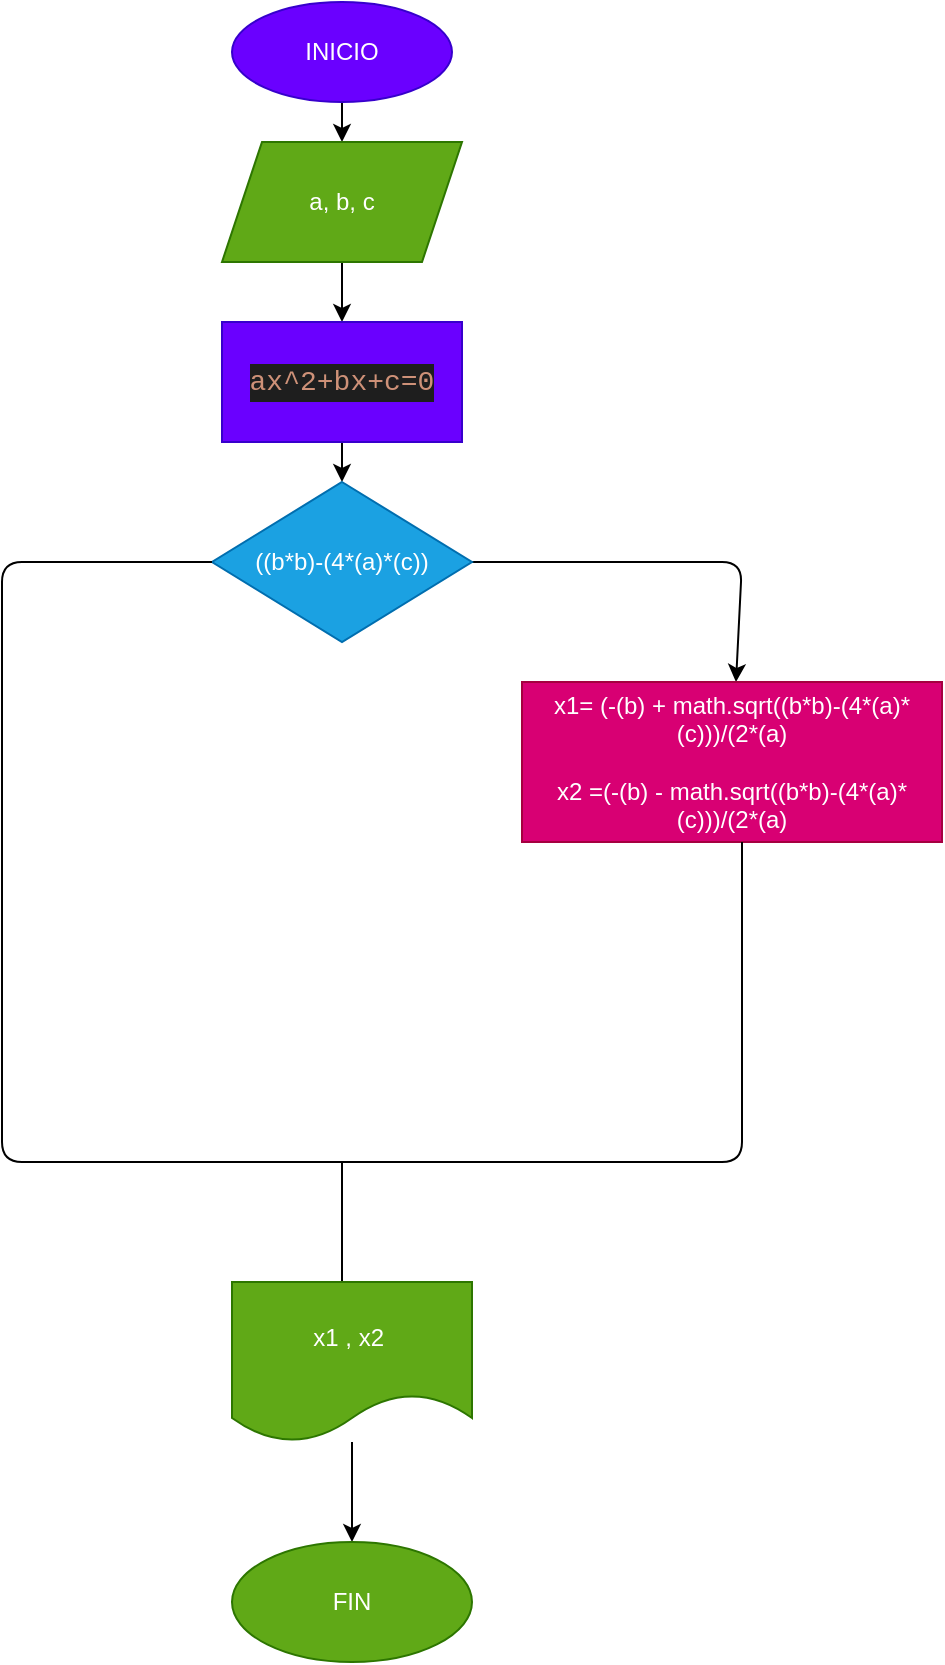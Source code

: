 <mxfile>
    <diagram id="1W1jYSQyCkz43-w6rmql" name="Página-1">
        <mxGraphModel dx="819" dy="671" grid="1" gridSize="10" guides="1" tooltips="1" connect="1" arrows="1" fold="1" page="1" pageScale="1" pageWidth="827" pageHeight="1169" math="0" shadow="0">
            <root>
                <mxCell id="0"/>
                <mxCell id="1" parent="0"/>
                <mxCell id="6" value="" style="edgeStyle=none;html=1;" edge="1" parent="1" source="2" target="5">
                    <mxGeometry relative="1" as="geometry"/>
                </mxCell>
                <mxCell id="2" value="INICIO" style="ellipse;whiteSpace=wrap;html=1;fillColor=#6a00ff;fontColor=#ffffff;strokeColor=#3700CC;" vertex="1" parent="1">
                    <mxGeometry x="225" y="20" width="110" height="50" as="geometry"/>
                </mxCell>
                <mxCell id="10" value="" style="edgeStyle=none;html=1;" edge="1" parent="1" source="5" target="9">
                    <mxGeometry relative="1" as="geometry"/>
                </mxCell>
                <mxCell id="5" value="a, b, c" style="shape=parallelogram;perimeter=parallelogramPerimeter;whiteSpace=wrap;html=1;fixedSize=1;fillColor=#60a917;fontColor=#ffffff;strokeColor=#2D7600;" vertex="1" parent="1">
                    <mxGeometry x="220" y="90" width="120" height="60" as="geometry"/>
                </mxCell>
                <mxCell id="12" value="" style="edgeStyle=none;html=1;" edge="1" parent="1" source="9" target="11">
                    <mxGeometry relative="1" as="geometry"/>
                </mxCell>
                <mxCell id="9" value="&lt;div style=&quot;color: rgb(212 , 212 , 212) ; background-color: rgb(30 , 30 , 30) ; font-family: &amp;#34;consolas&amp;#34; , &amp;#34;courier new&amp;#34; , monospace ; font-size: 14px ; line-height: 19px&quot;&gt;&lt;span style=&quot;color: #ce9178&quot;&gt;ax^2+bx+c=0&lt;/span&gt;&lt;/div&gt;" style="whiteSpace=wrap;html=1;fillColor=#6a00ff;strokeColor=#3700CC;fontColor=#ffffff;" vertex="1" parent="1">
                    <mxGeometry x="220" y="180" width="120" height="60" as="geometry"/>
                </mxCell>
                <mxCell id="18" value="" style="edgeStyle=none;html=1;" edge="1" parent="1" source="11" target="17">
                    <mxGeometry relative="1" as="geometry">
                        <Array as="points">
                            <mxPoint x="480" y="300"/>
                        </Array>
                    </mxGeometry>
                </mxCell>
                <mxCell id="11" value="((b*b)-(4*(a)*(c))" style="rhombus;whiteSpace=wrap;html=1;fillColor=#1ba1e2;strokeColor=#006EAF;fontColor=#ffffff;" vertex="1" parent="1">
                    <mxGeometry x="215" y="260" width="130" height="80" as="geometry"/>
                </mxCell>
                <mxCell id="17" value="x1= (-(b) + math.sqrt((b*b)-(4*(a)*(c)))/(2*(a)&lt;br&gt;&lt;br&gt;x2 =(-(b) - math.sqrt((b*b)-(4*(a)*(c)))/(2*(a)" style="whiteSpace=wrap;html=1;fillColor=#d80073;strokeColor=#A50040;fontColor=#ffffff;" vertex="1" parent="1">
                    <mxGeometry x="370" y="360" width="210" height="80" as="geometry"/>
                </mxCell>
                <mxCell id="22" value="" style="endArrow=none;html=1;" edge="1" parent="1">
                    <mxGeometry width="50" height="50" relative="1" as="geometry">
                        <mxPoint x="290" y="600" as="sourcePoint"/>
                        <mxPoint x="480" y="440" as="targetPoint"/>
                        <Array as="points">
                            <mxPoint x="480" y="600"/>
                        </Array>
                    </mxGeometry>
                </mxCell>
                <mxCell id="23" value="" style="endArrow=none;html=1;entryX=0;entryY=0.5;entryDx=0;entryDy=0;" edge="1" parent="1" target="11">
                    <mxGeometry width="50" height="50" relative="1" as="geometry">
                        <mxPoint x="290" y="600" as="sourcePoint"/>
                        <mxPoint x="470" y="410" as="targetPoint"/>
                        <Array as="points">
                            <mxPoint x="110" y="600"/>
                            <mxPoint x="110" y="300"/>
                        </Array>
                    </mxGeometry>
                </mxCell>
                <mxCell id="24" value="" style="endArrow=none;html=1;" edge="1" parent="1">
                    <mxGeometry width="50" height="50" relative="1" as="geometry">
                        <mxPoint x="280" y="660" as="sourcePoint"/>
                        <mxPoint x="280" y="600" as="targetPoint"/>
                    </mxGeometry>
                </mxCell>
                <mxCell id="28" value="" style="edgeStyle=none;html=1;" edge="1" parent="1" source="25" target="27">
                    <mxGeometry relative="1" as="geometry"/>
                </mxCell>
                <mxCell id="25" value="x1 , x2&amp;nbsp;" style="shape=document;whiteSpace=wrap;html=1;boundedLbl=1;fillColor=#60a917;fontColor=#ffffff;strokeColor=#2D7600;" vertex="1" parent="1">
                    <mxGeometry x="225" y="660" width="120" height="80" as="geometry"/>
                </mxCell>
                <mxCell id="27" value="FIN" style="ellipse;whiteSpace=wrap;html=1;fillColor=#60a917;strokeColor=#2D7600;fontColor=#ffffff;" vertex="1" parent="1">
                    <mxGeometry x="225" y="790" width="120" height="60" as="geometry"/>
                </mxCell>
            </root>
        </mxGraphModel>
    </diagram>
</mxfile>